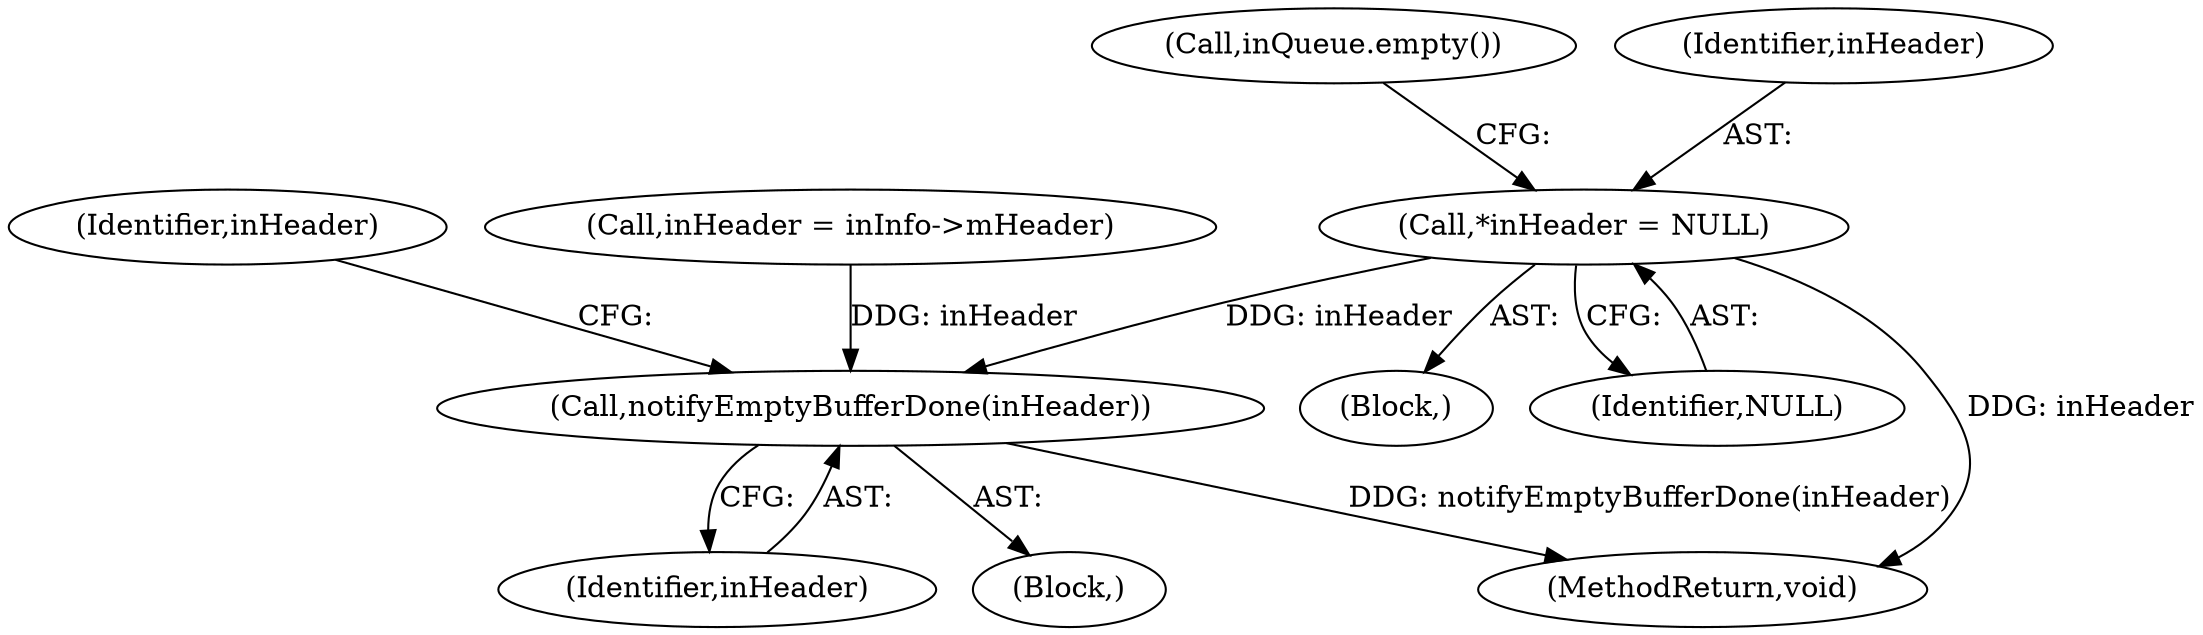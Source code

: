 digraph "0_Android_c2639afac631f5c1ffddf70ee8a6fe943d0bedf9@pointer" {
"1000139" [label="(Call,*inHeader = NULL)"];
"1000533" [label="(Call,notifyEmptyBufferDone(inHeader))"];
"1000144" [label="(Call,inQueue.empty())"];
"1000560" [label="(MethodReturn,void)"];
"1000133" [label="(Block,)"];
"1000536" [label="(Identifier,inHeader)"];
"1000534" [label="(Identifier,inHeader)"];
"1000140" [label="(Identifier,inHeader)"];
"1000139" [label="(Call,*inHeader = NULL)"];
"1000522" [label="(Block,)"];
"1000150" [label="(Call,inHeader = inInfo->mHeader)"];
"1000141" [label="(Identifier,NULL)"];
"1000533" [label="(Call,notifyEmptyBufferDone(inHeader))"];
"1000139" -> "1000133"  [label="AST: "];
"1000139" -> "1000141"  [label="CFG: "];
"1000140" -> "1000139"  [label="AST: "];
"1000141" -> "1000139"  [label="AST: "];
"1000144" -> "1000139"  [label="CFG: "];
"1000139" -> "1000560"  [label="DDG: inHeader"];
"1000139" -> "1000533"  [label="DDG: inHeader"];
"1000533" -> "1000522"  [label="AST: "];
"1000533" -> "1000534"  [label="CFG: "];
"1000534" -> "1000533"  [label="AST: "];
"1000536" -> "1000533"  [label="CFG: "];
"1000533" -> "1000560"  [label="DDG: notifyEmptyBufferDone(inHeader)"];
"1000150" -> "1000533"  [label="DDG: inHeader"];
}
